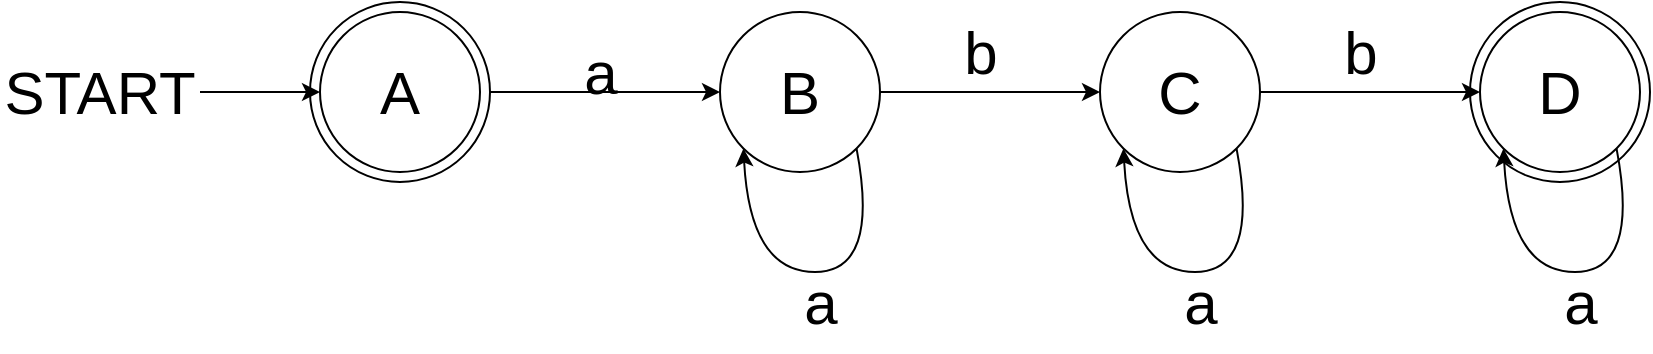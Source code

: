 <mxfile version="20.6.0" type="device"><diagram id="81w3_sh7AA7oc-SvKubD" name="Page-1"><mxGraphModel dx="2072" dy="1928" grid="1" gridSize="10" guides="1" tooltips="1" connect="1" arrows="1" fold="1" page="1" pageScale="1" pageWidth="850" pageHeight="1100" math="0" shadow="0"><root><mxCell id="0"/><mxCell id="1" parent="0"/><mxCell id="Gc-h1he-Mrdq_BmqndLs-41" value="" style="ellipse;whiteSpace=wrap;html=1;fontSize=30;" vertex="1" parent="1"><mxGeometry x="745" y="305" width="90" height="90" as="geometry"/></mxCell><mxCell id="Gc-h1he-Mrdq_BmqndLs-42" value="" style="edgeStyle=orthogonalEdgeStyle;rounded=0;orthogonalLoop=1;jettySize=auto;html=1;fontSize=30;" edge="1" parent="1" source="Gc-h1he-Mrdq_BmqndLs-6" target="Gc-h1he-Mrdq_BmqndLs-10"><mxGeometry relative="1" as="geometry"/></mxCell><mxCell id="Gc-h1he-Mrdq_BmqndLs-6" value="" style="ellipse;whiteSpace=wrap;html=1;fontSize=30;" vertex="1" parent="1"><mxGeometry x="165" y="305" width="90" height="90" as="geometry"/></mxCell><mxCell id="Gc-h1he-Mrdq_BmqndLs-1" value="A" style="ellipse;whiteSpace=wrap;html=1;fontSize=30;" vertex="1" parent="1"><mxGeometry x="170" y="310" width="80" height="80" as="geometry"/></mxCell><mxCell id="Gc-h1he-Mrdq_BmqndLs-5" value="" style="edgeStyle=orthogonalEdgeStyle;rounded=0;orthogonalLoop=1;jettySize=auto;html=1;fontSize=30;" edge="1" parent="1" source="Gc-h1he-Mrdq_BmqndLs-2" target="Gc-h1he-Mrdq_BmqndLs-1"><mxGeometry relative="1" as="geometry"/></mxCell><mxCell id="Gc-h1he-Mrdq_BmqndLs-2" value="START" style="text;html=1;strokeColor=none;fillColor=none;align=center;verticalAlign=middle;whiteSpace=wrap;rounded=0;fontSize=30;" vertex="1" parent="1"><mxGeometry x="10" y="335" width="100" height="30" as="geometry"/></mxCell><mxCell id="Gc-h1he-Mrdq_BmqndLs-10" value="B" style="ellipse;whiteSpace=wrap;html=1;fontSize=30;" vertex="1" parent="1"><mxGeometry x="370" y="310" width="80" height="80" as="geometry"/></mxCell><mxCell id="Gc-h1he-Mrdq_BmqndLs-17" value="" style="curved=1;endArrow=classic;html=1;rounded=0;fontSize=30;exitX=1;exitY=1;exitDx=0;exitDy=0;entryX=0;entryY=1;entryDx=0;entryDy=0;" edge="1" parent="1" source="Gc-h1he-Mrdq_BmqndLs-10" target="Gc-h1he-Mrdq_BmqndLs-10"><mxGeometry width="50" height="50" relative="1" as="geometry"><mxPoint x="453.284" y="501.716" as="sourcePoint"/><mxPoint x="385" y="510" as="targetPoint"/><Array as="points"><mxPoint x="450" y="440"/><mxPoint x="385" y="440"/></Array></mxGeometry></mxCell><mxCell id="Gc-h1he-Mrdq_BmqndLs-18" value="a" style="text;html=1;align=center;verticalAlign=middle;resizable=0;points=[];autosize=1;strokeColor=none;fillColor=none;fontSize=30;" vertex="1" parent="1"><mxGeometry x="400" y="430" width="40" height="50" as="geometry"/></mxCell><mxCell id="Gc-h1he-Mrdq_BmqndLs-19" value="" style="endArrow=classic;html=1;rounded=0;fontSize=30;exitX=1;exitY=0.5;exitDx=0;exitDy=0;" edge="1" parent="1" source="Gc-h1he-Mrdq_BmqndLs-10"><mxGeometry width="50" height="50" relative="1" as="geometry"><mxPoint x="820" y="450" as="sourcePoint"/><mxPoint x="560" y="350" as="targetPoint"/></mxGeometry></mxCell><mxCell id="Gc-h1he-Mrdq_BmqndLs-20" value="b" style="text;html=1;align=center;verticalAlign=middle;resizable=0;points=[];autosize=1;strokeColor=none;fillColor=none;fontSize=30;" vertex="1" parent="1"><mxGeometry x="480" y="305" width="40" height="50" as="geometry"/></mxCell><mxCell id="Gc-h1he-Mrdq_BmqndLs-21" value="C" style="ellipse;whiteSpace=wrap;html=1;fontSize=30;" vertex="1" parent="1"><mxGeometry x="560" y="310" width="80" height="80" as="geometry"/></mxCell><mxCell id="Gc-h1he-Mrdq_BmqndLs-24" value="" style="curved=1;endArrow=classic;html=1;rounded=0;fontSize=30;exitX=1;exitY=1;exitDx=0;exitDy=0;entryX=0;entryY=1;entryDx=0;entryDy=0;" edge="1" parent="1" source="Gc-h1he-Mrdq_BmqndLs-21" target="Gc-h1he-Mrdq_BmqndLs-21"><mxGeometry width="50" height="50" relative="1" as="geometry"><mxPoint x="643.284" y="501.716" as="sourcePoint"/><mxPoint x="575" y="510" as="targetPoint"/><Array as="points"><mxPoint x="640" y="440"/><mxPoint x="575" y="440"/></Array></mxGeometry></mxCell><mxCell id="Gc-h1he-Mrdq_BmqndLs-25" value="a" style="text;html=1;align=center;verticalAlign=middle;resizable=0;points=[];autosize=1;strokeColor=none;fillColor=none;fontSize=30;" vertex="1" parent="1"><mxGeometry x="590" y="430" width="40" height="50" as="geometry"/></mxCell><mxCell id="Gc-h1he-Mrdq_BmqndLs-26" value="" style="endArrow=classic;html=1;rounded=0;fontSize=30;exitX=1;exitY=0.5;exitDx=0;exitDy=0;" edge="1" parent="1" source="Gc-h1he-Mrdq_BmqndLs-21"><mxGeometry width="50" height="50" relative="1" as="geometry"><mxPoint x="1010" y="450" as="sourcePoint"/><mxPoint x="750" y="350" as="targetPoint"/></mxGeometry></mxCell><mxCell id="Gc-h1he-Mrdq_BmqndLs-27" value="b" style="text;html=1;align=center;verticalAlign=middle;resizable=0;points=[];autosize=1;strokeColor=none;fillColor=none;fontSize=30;" vertex="1" parent="1"><mxGeometry x="670" y="305" width="40" height="50" as="geometry"/></mxCell><mxCell id="Gc-h1he-Mrdq_BmqndLs-28" value="D" style="ellipse;whiteSpace=wrap;html=1;fontSize=30;" vertex="1" parent="1"><mxGeometry x="750" y="310" width="80" height="80" as="geometry"/></mxCell><mxCell id="Gc-h1he-Mrdq_BmqndLs-31" value="" style="curved=1;endArrow=classic;html=1;rounded=0;fontSize=30;exitX=1;exitY=1;exitDx=0;exitDy=0;entryX=0;entryY=1;entryDx=0;entryDy=0;" edge="1" parent="1" source="Gc-h1he-Mrdq_BmqndLs-28" target="Gc-h1he-Mrdq_BmqndLs-28"><mxGeometry width="50" height="50" relative="1" as="geometry"><mxPoint x="833.284" y="501.716" as="sourcePoint"/><mxPoint x="765" y="510" as="targetPoint"/><Array as="points"><mxPoint x="830" y="440"/><mxPoint x="765" y="440"/></Array></mxGeometry></mxCell><mxCell id="Gc-h1he-Mrdq_BmqndLs-32" value="a" style="text;html=1;align=center;verticalAlign=middle;resizable=0;points=[];autosize=1;strokeColor=none;fillColor=none;fontSize=30;" vertex="1" parent="1"><mxGeometry x="780" y="430" width="40" height="50" as="geometry"/></mxCell><mxCell id="Gc-h1he-Mrdq_BmqndLs-36" value="a" style="text;html=1;align=center;verticalAlign=middle;resizable=0;points=[];autosize=1;strokeColor=none;fillColor=none;fontSize=30;" vertex="1" parent="1"><mxGeometry x="290" y="315" width="40" height="50" as="geometry"/></mxCell></root></mxGraphModel></diagram></mxfile>